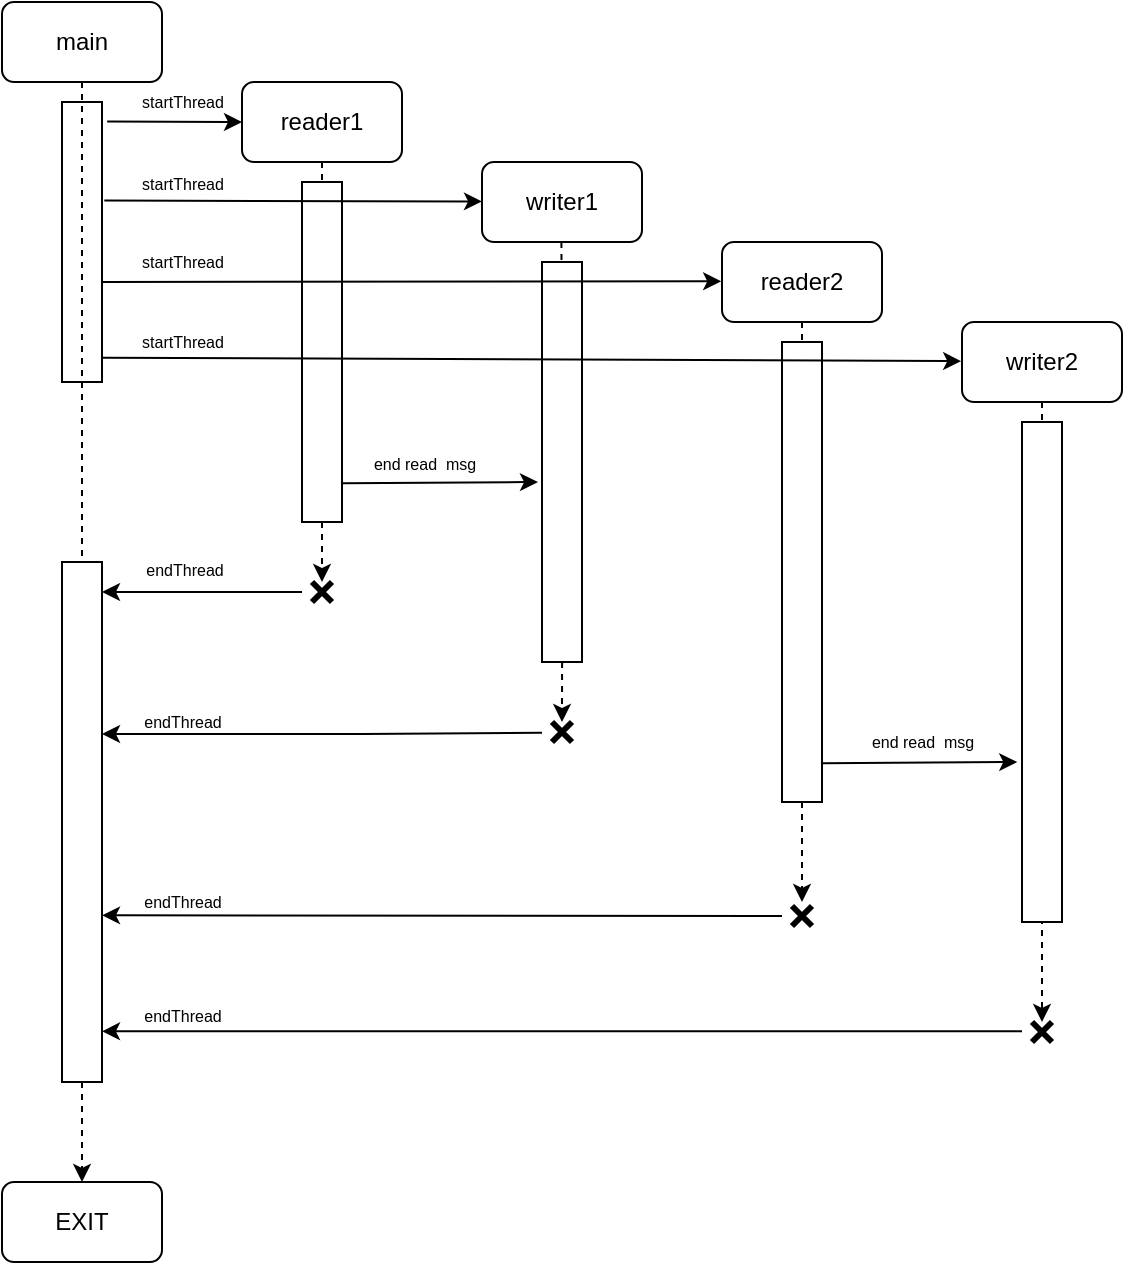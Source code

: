 <mxfile version="20.5.3" type="github">
  <diagram id="JYLvCpGcotzdHuQyPUyd" name="Страница 1">
    <mxGraphModel dx="946" dy="621" grid="1" gridSize="10" guides="1" tooltips="1" connect="1" arrows="1" fold="1" page="1" pageScale="1" pageWidth="827" pageHeight="1169" math="0" shadow="0">
      <root>
        <mxCell id="0" />
        <mxCell id="1" parent="0" />
        <mxCell id="2dwsJxZRAT9I4cOZuza8-43" style="edgeStyle=orthogonalEdgeStyle;rounded=0;orthogonalLoop=1;jettySize=auto;html=1;exitX=0.5;exitY=1;exitDx=0;exitDy=0;dashed=1;" edge="1" parent="1" target="2dwsJxZRAT9I4cOZuza8-37">
          <mxGeometry relative="1" as="geometry">
            <mxPoint x="559.71" y="530" as="targetPoint" />
            <mxPoint x="559.71" y="320" as="sourcePoint" />
          </mxGeometry>
        </mxCell>
        <mxCell id="2dwsJxZRAT9I4cOZuza8-3" style="edgeStyle=orthogonalEdgeStyle;rounded=0;orthogonalLoop=1;jettySize=auto;html=1;exitX=0.5;exitY=1;exitDx=0;exitDy=0;dashed=1;startArrow=none;" edge="1" parent="1" source="2dwsJxZRAT9I4cOZuza8-47">
          <mxGeometry relative="1" as="geometry">
            <mxPoint x="320" y="790" as="targetPoint" />
          </mxGeometry>
        </mxCell>
        <mxCell id="2dwsJxZRAT9I4cOZuza8-1" value="main" style="rounded=1;whiteSpace=wrap;html=1;" vertex="1" parent="1">
          <mxGeometry x="280" y="200" width="80" height="40" as="geometry" />
        </mxCell>
        <mxCell id="2dwsJxZRAT9I4cOZuza8-4" value="" style="rounded=0;whiteSpace=wrap;html=1;" vertex="1" parent="1">
          <mxGeometry x="310" y="250" width="20" height="140" as="geometry" />
        </mxCell>
        <mxCell id="2dwsJxZRAT9I4cOZuza8-6" style="edgeStyle=orthogonalEdgeStyle;rounded=0;orthogonalLoop=1;jettySize=auto;html=1;exitX=0.5;exitY=1;exitDx=0;exitDy=0;dashed=1;" edge="1" parent="1" source="2dwsJxZRAT9I4cOZuza8-7" target="2dwsJxZRAT9I4cOZuza8-36">
          <mxGeometry relative="1" as="geometry">
            <mxPoint x="440" y="500" as="targetPoint" />
          </mxGeometry>
        </mxCell>
        <mxCell id="2dwsJxZRAT9I4cOZuza8-7" value="reader1" style="rounded=1;whiteSpace=wrap;html=1;" vertex="1" parent="1">
          <mxGeometry x="400" y="240" width="80" height="40" as="geometry" />
        </mxCell>
        <mxCell id="2dwsJxZRAT9I4cOZuza8-8" value="" style="rounded=0;whiteSpace=wrap;html=1;" vertex="1" parent="1">
          <mxGeometry x="430" y="290" width="20" height="170" as="geometry" />
        </mxCell>
        <mxCell id="2dwsJxZRAT9I4cOZuza8-13" value="writer1" style="rounded=1;whiteSpace=wrap;html=1;" vertex="1" parent="1">
          <mxGeometry x="520" y="280" width="80" height="40" as="geometry" />
        </mxCell>
        <mxCell id="2dwsJxZRAT9I4cOZuza8-15" style="edgeStyle=orthogonalEdgeStyle;rounded=0;orthogonalLoop=1;jettySize=auto;html=1;exitX=0.5;exitY=1;exitDx=0;exitDy=0;dashed=1;" edge="1" parent="1" source="2dwsJxZRAT9I4cOZuza8-16">
          <mxGeometry relative="1" as="geometry">
            <mxPoint x="680" y="650" as="targetPoint" />
          </mxGeometry>
        </mxCell>
        <mxCell id="2dwsJxZRAT9I4cOZuza8-14" value="" style="rounded=0;whiteSpace=wrap;html=1;" vertex="1" parent="1">
          <mxGeometry x="550" y="330" width="20" height="200" as="geometry" />
        </mxCell>
        <mxCell id="2dwsJxZRAT9I4cOZuza8-16" value="reader2" style="rounded=1;whiteSpace=wrap;html=1;" vertex="1" parent="1">
          <mxGeometry x="640" y="320" width="80" height="40" as="geometry" />
        </mxCell>
        <mxCell id="2dwsJxZRAT9I4cOZuza8-17" value="" style="rounded=0;whiteSpace=wrap;html=1;" vertex="1" parent="1">
          <mxGeometry x="670" y="370" width="20" height="230" as="geometry" />
        </mxCell>
        <mxCell id="2dwsJxZRAT9I4cOZuza8-18" style="edgeStyle=orthogonalEdgeStyle;rounded=0;orthogonalLoop=1;jettySize=auto;html=1;exitX=0.5;exitY=1;exitDx=0;exitDy=0;dashed=1;" edge="1" parent="1" source="2dwsJxZRAT9I4cOZuza8-19">
          <mxGeometry relative="1" as="geometry">
            <mxPoint x="800" y="710" as="targetPoint" />
          </mxGeometry>
        </mxCell>
        <mxCell id="2dwsJxZRAT9I4cOZuza8-19" value="writer2" style="rounded=1;whiteSpace=wrap;html=1;" vertex="1" parent="1">
          <mxGeometry x="760" y="360" width="80" height="40" as="geometry" />
        </mxCell>
        <mxCell id="2dwsJxZRAT9I4cOZuza8-20" value="" style="rounded=0;whiteSpace=wrap;html=1;" vertex="1" parent="1">
          <mxGeometry x="790" y="410" width="20" height="250" as="geometry" />
        </mxCell>
        <mxCell id="2dwsJxZRAT9I4cOZuza8-21" value="" style="endArrow=classic;html=1;rounded=0;entryX=0;entryY=0.5;entryDx=0;entryDy=0;exitX=1.128;exitY=0.07;exitDx=0;exitDy=0;exitPerimeter=0;" edge="1" parent="1" source="2dwsJxZRAT9I4cOZuza8-4" target="2dwsJxZRAT9I4cOZuza8-7">
          <mxGeometry width="50" height="50" relative="1" as="geometry">
            <mxPoint x="340" y="260" as="sourcePoint" />
            <mxPoint x="510" y="370" as="targetPoint" />
          </mxGeometry>
        </mxCell>
        <mxCell id="2dwsJxZRAT9I4cOZuza8-25" value="startThread" style="edgeLabel;html=1;align=center;verticalAlign=middle;resizable=0;points=[];fontSize=8;" vertex="1" connectable="0" parent="2dwsJxZRAT9I4cOZuza8-21">
          <mxGeometry x="-0.157" y="2" relative="1" as="geometry">
            <mxPoint x="9" y="-8" as="offset" />
          </mxGeometry>
        </mxCell>
        <mxCell id="2dwsJxZRAT9I4cOZuza8-22" value="" style="endArrow=classic;html=1;rounded=0;entryX=0;entryY=0.5;entryDx=0;entryDy=0;exitX=1.058;exitY=0.352;exitDx=0;exitDy=0;exitPerimeter=0;" edge="1" parent="1" source="2dwsJxZRAT9I4cOZuza8-4">
          <mxGeometry width="50" height="50" relative="1" as="geometry">
            <mxPoint x="450" y="299.72" as="sourcePoint" />
            <mxPoint x="520" y="299.71" as="targetPoint" />
          </mxGeometry>
        </mxCell>
        <mxCell id="2dwsJxZRAT9I4cOZuza8-28" value="startThread" style="edgeLabel;html=1;align=center;verticalAlign=middle;resizable=0;points=[];fontSize=8;" vertex="1" connectable="0" parent="2dwsJxZRAT9I4cOZuza8-22">
          <mxGeometry x="-0.742" y="2" relative="1" as="geometry">
            <mxPoint x="14" y="-7" as="offset" />
          </mxGeometry>
        </mxCell>
        <mxCell id="2dwsJxZRAT9I4cOZuza8-23" value="" style="endArrow=classic;html=1;rounded=0;entryX=0;entryY=0.5;entryDx=0;entryDy=0;" edge="1" parent="1">
          <mxGeometry width="50" height="50" relative="1" as="geometry">
            <mxPoint x="330" y="340" as="sourcePoint" />
            <mxPoint x="639.58" y="339.66" as="targetPoint" />
          </mxGeometry>
        </mxCell>
        <mxCell id="2dwsJxZRAT9I4cOZuza8-27" value="startThread" style="edgeLabel;html=1;align=center;verticalAlign=middle;resizable=0;points=[];fontSize=8;" vertex="1" connectable="0" parent="2dwsJxZRAT9I4cOZuza8-23">
          <mxGeometry x="-0.831" y="1" relative="1" as="geometry">
            <mxPoint x="14" y="-9" as="offset" />
          </mxGeometry>
        </mxCell>
        <mxCell id="2dwsJxZRAT9I4cOZuza8-24" value="" style="endArrow=classic;html=1;rounded=0;entryX=0;entryY=0.5;entryDx=0;entryDy=0;exitX=1.017;exitY=0.913;exitDx=0;exitDy=0;exitPerimeter=0;" edge="1" parent="1" source="2dwsJxZRAT9I4cOZuza8-4">
          <mxGeometry width="50" height="50" relative="1" as="geometry">
            <mxPoint x="450" y="379.92" as="sourcePoint" />
            <mxPoint x="759.58" y="379.58" as="targetPoint" />
          </mxGeometry>
        </mxCell>
        <mxCell id="2dwsJxZRAT9I4cOZuza8-29" value="startThread" style="edgeLabel;html=1;align=center;verticalAlign=middle;resizable=0;points=[];fontSize=8;" vertex="1" connectable="0" parent="2dwsJxZRAT9I4cOZuza8-24">
          <mxGeometry x="-0.896" relative="1" as="geometry">
            <mxPoint x="17" y="-8" as="offset" />
          </mxGeometry>
        </mxCell>
        <mxCell id="2dwsJxZRAT9I4cOZuza8-30" value="" style="endArrow=classic;html=1;rounded=0;fontSize=8;entryX=0;entryY=0.579;entryDx=0;entryDy=0;entryPerimeter=0;exitX=1.119;exitY=0.886;exitDx=0;exitDy=0;exitPerimeter=0;" edge="1" parent="1">
          <mxGeometry width="50" height="50" relative="1" as="geometry">
            <mxPoint x="450.38" y="440.62" as="sourcePoint" />
            <mxPoint x="548" y="440.01" as="targetPoint" />
          </mxGeometry>
        </mxCell>
        <mxCell id="2dwsJxZRAT9I4cOZuza8-49" value="end read &amp;nbsp;msg" style="edgeLabel;html=1;align=center;verticalAlign=middle;resizable=0;points=[];fontSize=8;" vertex="1" connectable="0" parent="2dwsJxZRAT9I4cOZuza8-30">
          <mxGeometry x="-0.346" y="-1" relative="1" as="geometry">
            <mxPoint x="8" y="-11" as="offset" />
          </mxGeometry>
        </mxCell>
        <mxCell id="2dwsJxZRAT9I4cOZuza8-32" value="" style="endArrow=classic;html=1;rounded=0;fontSize=8;exitX=0;exitY=0.947;exitDx=0;exitDy=0;exitPerimeter=0;" edge="1" parent="1">
          <mxGeometry width="50" height="50" relative="1" as="geometry">
            <mxPoint x="550" y="565.4" as="sourcePoint" />
            <mxPoint x="330" y="566" as="targetPoint" />
            <Array as="points">
              <mxPoint x="460" y="566" />
            </Array>
          </mxGeometry>
        </mxCell>
        <mxCell id="2dwsJxZRAT9I4cOZuza8-33" value="" style="endArrow=classic;html=1;rounded=0;fontSize=8;entryX=0;entryY=0.579;entryDx=0;entryDy=0;entryPerimeter=0;exitX=1.119;exitY=0.886;exitDx=0;exitDy=0;exitPerimeter=0;" edge="1" parent="1">
          <mxGeometry width="50" height="50" relative="1" as="geometry">
            <mxPoint x="690.0" y="580.61" as="sourcePoint" />
            <mxPoint x="787.62" y="580.0" as="targetPoint" />
          </mxGeometry>
        </mxCell>
        <mxCell id="2dwsJxZRAT9I4cOZuza8-34" value="" style="endArrow=classic;html=1;rounded=0;fontSize=8;exitX=0;exitY=0.947;exitDx=0;exitDy=0;exitPerimeter=0;" edge="1" parent="1">
          <mxGeometry width="50" height="50" relative="1" as="geometry">
            <mxPoint x="790" y="714.67" as="sourcePoint" />
            <mxPoint x="330" y="714.67" as="targetPoint" />
          </mxGeometry>
        </mxCell>
        <mxCell id="2dwsJxZRAT9I4cOZuza8-36" value="" style="shape=umlDestroy;whiteSpace=wrap;html=1;strokeWidth=3;fontSize=8;" vertex="1" parent="1">
          <mxGeometry x="435" y="490" width="10" height="10" as="geometry" />
        </mxCell>
        <mxCell id="2dwsJxZRAT9I4cOZuza8-37" value="" style="shape=umlDestroy;whiteSpace=wrap;html=1;strokeWidth=3;fontSize=8;" vertex="1" parent="1">
          <mxGeometry x="555" y="560" width="10" height="10" as="geometry" />
        </mxCell>
        <mxCell id="2dwsJxZRAT9I4cOZuza8-40" value="" style="endArrow=classic;html=1;rounded=0;fontSize=8;" edge="1" parent="1">
          <mxGeometry width="50" height="50" relative="1" as="geometry">
            <mxPoint x="430" y="495" as="sourcePoint" />
            <mxPoint x="330" y="495" as="targetPoint" />
          </mxGeometry>
        </mxCell>
        <mxCell id="2dwsJxZRAT9I4cOZuza8-44" value="" style="shape=umlDestroy;whiteSpace=wrap;html=1;strokeWidth=3;fontSize=8;" vertex="1" parent="1">
          <mxGeometry x="675" y="652" width="10" height="10" as="geometry" />
        </mxCell>
        <mxCell id="2dwsJxZRAT9I4cOZuza8-45" value="" style="endArrow=classic;html=1;rounded=0;fontSize=8;" edge="1" parent="1">
          <mxGeometry width="50" height="50" relative="1" as="geometry">
            <mxPoint x="670" y="657" as="sourcePoint" />
            <mxPoint x="330" y="656.67" as="targetPoint" />
          </mxGeometry>
        </mxCell>
        <mxCell id="2dwsJxZRAT9I4cOZuza8-46" value="" style="shape=umlDestroy;whiteSpace=wrap;html=1;strokeWidth=3;fontSize=8;" vertex="1" parent="1">
          <mxGeometry x="795" y="710" width="10" height="10" as="geometry" />
        </mxCell>
        <mxCell id="2dwsJxZRAT9I4cOZuza8-47" value="" style="rounded=0;whiteSpace=wrap;html=1;" vertex="1" parent="1">
          <mxGeometry x="310" y="480" width="20" height="260" as="geometry" />
        </mxCell>
        <mxCell id="2dwsJxZRAT9I4cOZuza8-48" value="" style="edgeStyle=orthogonalEdgeStyle;rounded=0;orthogonalLoop=1;jettySize=auto;html=1;exitX=0.5;exitY=1;exitDx=0;exitDy=0;dashed=1;endArrow=none;" edge="1" parent="1" source="2dwsJxZRAT9I4cOZuza8-1" target="2dwsJxZRAT9I4cOZuza8-47">
          <mxGeometry relative="1" as="geometry">
            <mxPoint x="320" y="240" as="sourcePoint" />
            <mxPoint x="320" y="790" as="targetPoint" />
          </mxGeometry>
        </mxCell>
        <mxCell id="2dwsJxZRAT9I4cOZuza8-50" value="end read &amp;nbsp;msg" style="edgeLabel;html=1;align=center;verticalAlign=middle;resizable=0;points=[];fontSize=8;" vertex="1" connectable="0" parent="1">
          <mxGeometry x="739.999" y="569.999" as="geometry" />
        </mxCell>
        <mxCell id="2dwsJxZRAT9I4cOZuza8-52" value="endThread" style="edgeLabel;html=1;align=center;verticalAlign=middle;resizable=0;points=[];fontSize=8;" vertex="1" connectable="0" parent="1">
          <mxGeometry x="365.0" y="488.002" as="geometry">
            <mxPoint x="6" y="-4" as="offset" />
          </mxGeometry>
        </mxCell>
        <mxCell id="2dwsJxZRAT9I4cOZuza8-53" value="endThread" style="edgeLabel;html=1;align=center;verticalAlign=middle;resizable=0;points=[];fontSize=8;" vertex="1" connectable="0" parent="1">
          <mxGeometry x="370.0" y="560.002" as="geometry" />
        </mxCell>
        <mxCell id="2dwsJxZRAT9I4cOZuza8-54" value="endThread" style="edgeLabel;html=1;align=center;verticalAlign=middle;resizable=0;points=[];fontSize=8;" vertex="1" connectable="0" parent="1">
          <mxGeometry x="370.0" y="650.002" as="geometry" />
        </mxCell>
        <mxCell id="2dwsJxZRAT9I4cOZuza8-55" value="endThread" style="edgeLabel;html=1;align=center;verticalAlign=middle;resizable=0;points=[];fontSize=8;" vertex="1" connectable="0" parent="1">
          <mxGeometry x="370.0" y="707.002" as="geometry" />
        </mxCell>
        <mxCell id="2dwsJxZRAT9I4cOZuza8-57" value="EXIT" style="rounded=1;whiteSpace=wrap;html=1;" vertex="1" parent="1">
          <mxGeometry x="280" y="790" width="80" height="40" as="geometry" />
        </mxCell>
      </root>
    </mxGraphModel>
  </diagram>
</mxfile>
